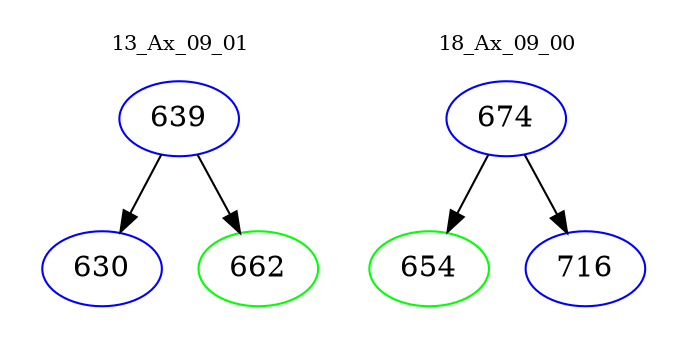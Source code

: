 digraph{
subgraph cluster_0 {
color = white
label = "13_Ax_09_01";
fontsize=10;
T0_639 [label="639", color="blue"]
T0_639 -> T0_630 [color="black"]
T0_630 [label="630", color="blue"]
T0_639 -> T0_662 [color="black"]
T0_662 [label="662", color="green"]
}
subgraph cluster_1 {
color = white
label = "18_Ax_09_00";
fontsize=10;
T1_674 [label="674", color="blue"]
T1_674 -> T1_654 [color="black"]
T1_654 [label="654", color="green"]
T1_674 -> T1_716 [color="black"]
T1_716 [label="716", color="blue"]
}
}
